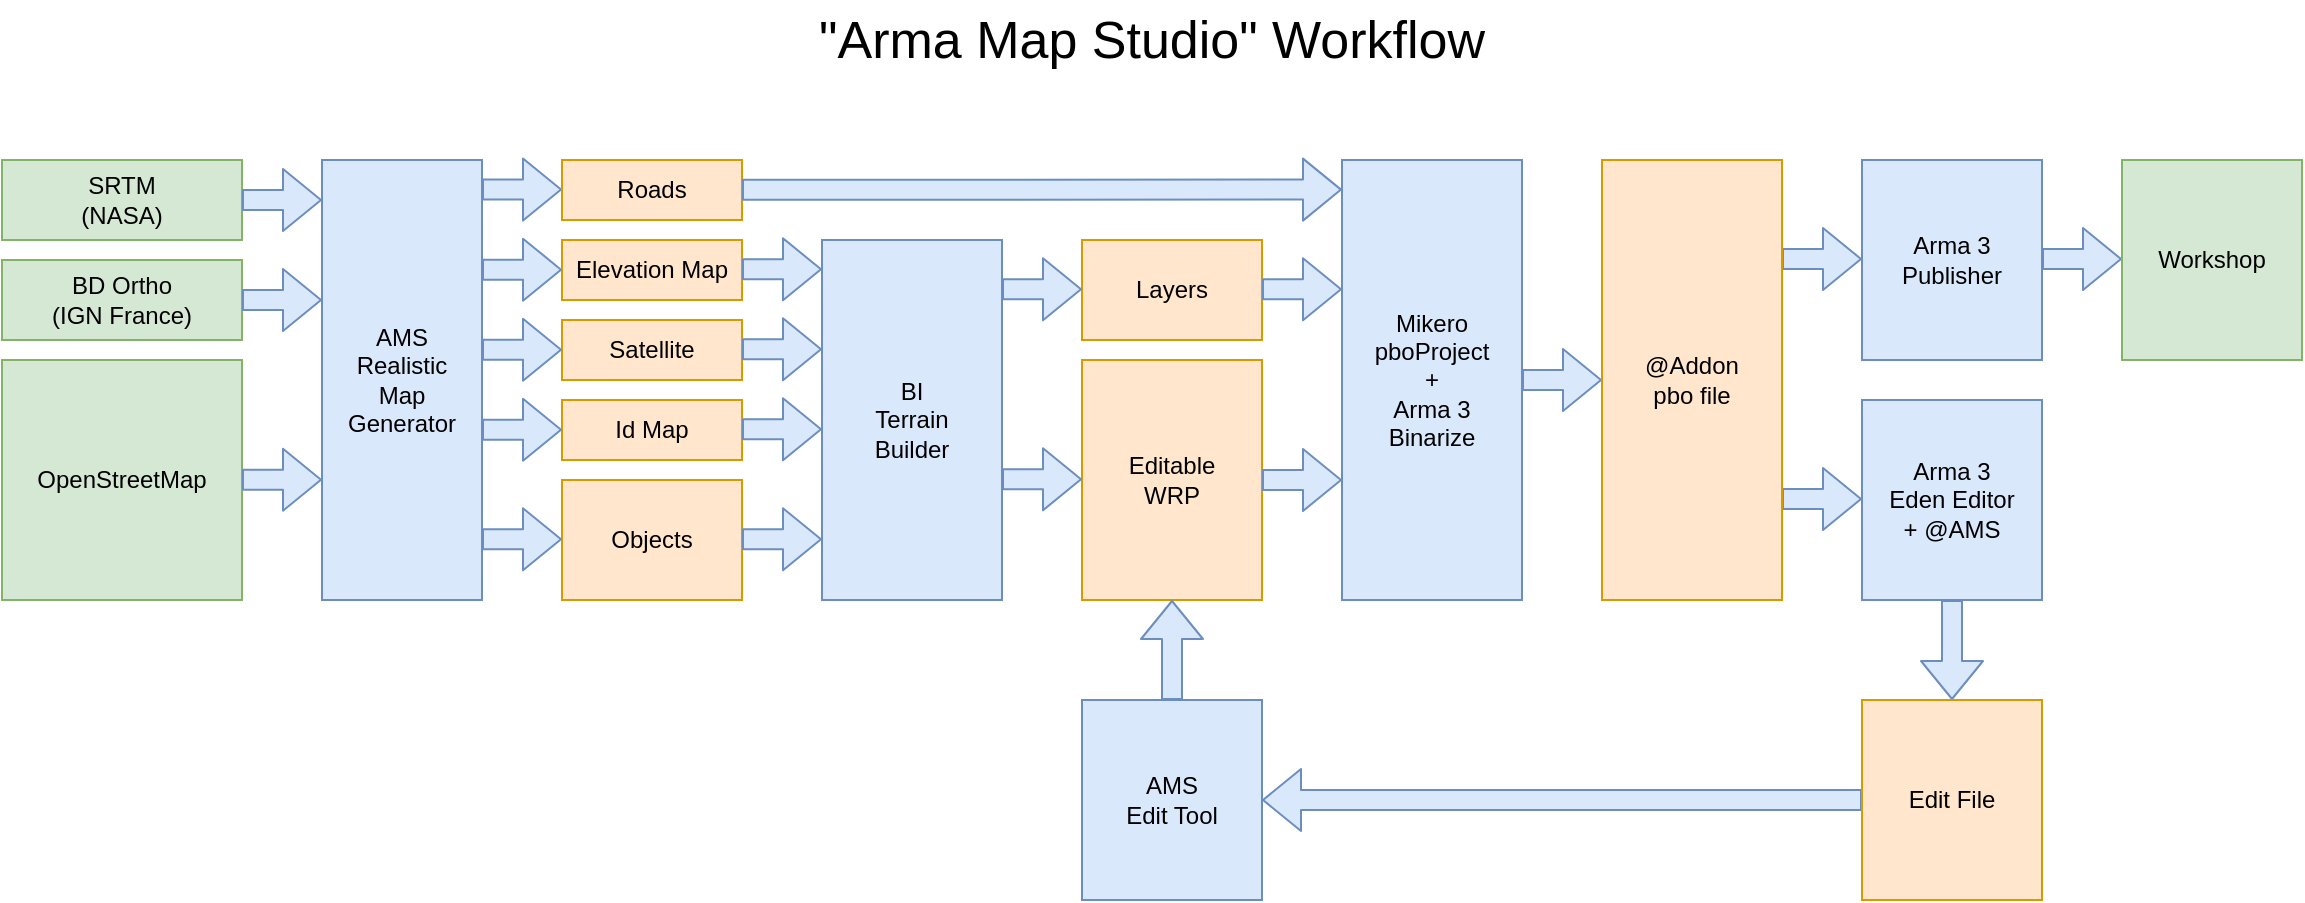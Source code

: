<mxfile version="14.7.2" type="device"><diagram id="nO288AsFsgKHnD5jl0xh" name="Page-1"><mxGraphModel dx="1673" dy="885" grid="1" gridSize="10" guides="1" tooltips="1" connect="1" arrows="1" fold="1" page="1" pageScale="1" pageWidth="1169" pageHeight="827" math="0" shadow="0"><root><mxCell id="0"/><mxCell id="1" parent="0"/><mxCell id="8REs14D1SBMtvnTSnlLk-1" value="OpenStreetMap" style="rounded=0;whiteSpace=wrap;html=1;fillColor=#d5e8d4;strokeColor=#82b366;" vertex="1" parent="1"><mxGeometry x="10" y="220" width="120" height="120" as="geometry"/></mxCell><mxCell id="8REs14D1SBMtvnTSnlLk-2" value="SRTM&lt;br&gt;(NASA)" style="rounded=0;whiteSpace=wrap;html=1;fillColor=#d5e8d4;strokeColor=#82b366;" vertex="1" parent="1"><mxGeometry x="10" y="120" width="120" height="40" as="geometry"/></mxCell><mxCell id="8REs14D1SBMtvnTSnlLk-3" value="&lt;div&gt;BD Ortho&lt;/div&gt;&lt;div&gt;(IGN France)&lt;br&gt;&lt;/div&gt;" style="rounded=0;whiteSpace=wrap;html=1;fillColor=#d5e8d4;strokeColor=#82b366;" vertex="1" parent="1"><mxGeometry x="10" y="170" width="120" height="40" as="geometry"/></mxCell><mxCell id="8REs14D1SBMtvnTSnlLk-4" value="Elevation Map" style="rounded=0;whiteSpace=wrap;html=1;fillColor=#ffe6cc;strokeColor=#d79b00;" vertex="1" parent="1"><mxGeometry x="290" y="160" width="90" height="30" as="geometry"/></mxCell><mxCell id="8REs14D1SBMtvnTSnlLk-6" value="Objects" style="rounded=0;whiteSpace=wrap;html=1;fillColor=#ffe6cc;strokeColor=#d79b00;" vertex="1" parent="1"><mxGeometry x="290" y="280" width="90" height="60" as="geometry"/></mxCell><mxCell id="8REs14D1SBMtvnTSnlLk-8" value="&lt;div&gt;AMS&lt;br&gt;&lt;/div&gt;&lt;div&gt;Realistic&lt;/div&gt;&lt;div&gt;Map&lt;/div&gt;&lt;div&gt;Generator&lt;br&gt;&lt;/div&gt;" style="rounded=0;whiteSpace=wrap;html=1;labelBackgroundColor=none;fillColor=#dae8fc;strokeColor=#6c8ebf;" vertex="1" parent="1"><mxGeometry x="170" y="120" width="80" height="220" as="geometry"/></mxCell><mxCell id="8REs14D1SBMtvnTSnlLk-9" value="Satellite" style="rounded=0;whiteSpace=wrap;html=1;fillColor=#ffe6cc;strokeColor=#d79b00;" vertex="1" parent="1"><mxGeometry x="290" y="200" width="90" height="30" as="geometry"/></mxCell><mxCell id="8REs14D1SBMtvnTSnlLk-10" value="Id Map" style="rounded=0;whiteSpace=wrap;html=1;fillColor=#ffe6cc;strokeColor=#d79b00;" vertex="1" parent="1"><mxGeometry x="290" y="240" width="90" height="30" as="geometry"/></mxCell><mxCell id="8REs14D1SBMtvnTSnlLk-11" value="" style="shape=flexArrow;endArrow=classic;html=1;exitX=1;exitY=0.5;exitDx=0;exitDy=0;fillColor=#dae8fc;strokeColor=#6c8ebf;" edge="1" parent="1" source="8REs14D1SBMtvnTSnlLk-2"><mxGeometry width="50" height="50" relative="1" as="geometry"><mxPoint x="40" y="470" as="sourcePoint"/><mxPoint x="170" y="140" as="targetPoint"/></mxGeometry></mxCell><mxCell id="8REs14D1SBMtvnTSnlLk-12" value="" style="shape=flexArrow;endArrow=classic;html=1;exitX=1;exitY=0.5;exitDx=0;exitDy=0;fillColor=#dae8fc;strokeColor=#6c8ebf;" edge="1" parent="1"><mxGeometry width="50" height="50" relative="1" as="geometry"><mxPoint x="130" y="190" as="sourcePoint"/><mxPoint x="170" y="190" as="targetPoint"/></mxGeometry></mxCell><mxCell id="8REs14D1SBMtvnTSnlLk-13" value="" style="shape=flexArrow;endArrow=classic;html=1;exitX=1;exitY=0.5;exitDx=0;exitDy=0;fillColor=#dae8fc;strokeColor=#6c8ebf;" edge="1" parent="1"><mxGeometry width="50" height="50" relative="1" as="geometry"><mxPoint x="130" y="279.83" as="sourcePoint"/><mxPoint x="170" y="279.83" as="targetPoint"/></mxGeometry></mxCell><mxCell id="8REs14D1SBMtvnTSnlLk-14" value="" style="shape=flexArrow;endArrow=classic;html=1;exitX=1;exitY=0.5;exitDx=0;exitDy=0;fillColor=#dae8fc;strokeColor=#6c8ebf;" edge="1" parent="1"><mxGeometry width="50" height="50" relative="1" as="geometry"><mxPoint x="250" y="174.83" as="sourcePoint"/><mxPoint x="290" y="174.83" as="targetPoint"/></mxGeometry></mxCell><mxCell id="8REs14D1SBMtvnTSnlLk-15" value="" style="shape=flexArrow;endArrow=classic;html=1;exitX=1;exitY=0.5;exitDx=0;exitDy=0;fillColor=#dae8fc;strokeColor=#6c8ebf;" edge="1" parent="1"><mxGeometry width="50" height="50" relative="1" as="geometry"><mxPoint x="250" y="214.83" as="sourcePoint"/><mxPoint x="290" y="214.83" as="targetPoint"/></mxGeometry></mxCell><mxCell id="8REs14D1SBMtvnTSnlLk-16" value="" style="shape=flexArrow;endArrow=classic;html=1;exitX=1;exitY=0.5;exitDx=0;exitDy=0;fillColor=#dae8fc;strokeColor=#6c8ebf;" edge="1" parent="1"><mxGeometry width="50" height="50" relative="1" as="geometry"><mxPoint x="250" y="254.83" as="sourcePoint"/><mxPoint x="290" y="254.83" as="targetPoint"/></mxGeometry></mxCell><mxCell id="8REs14D1SBMtvnTSnlLk-17" value="" style="shape=flexArrow;endArrow=classic;html=1;exitX=1;exitY=0.5;exitDx=0;exitDy=0;fillColor=#dae8fc;strokeColor=#6c8ebf;" edge="1" parent="1"><mxGeometry width="50" height="50" relative="1" as="geometry"><mxPoint x="250" y="134.8" as="sourcePoint"/><mxPoint x="290" y="134.8" as="targetPoint"/></mxGeometry></mxCell><mxCell id="8REs14D1SBMtvnTSnlLk-18" value="BI&lt;br&gt;Terrain &lt;br&gt;Builder" style="rounded=0;whiteSpace=wrap;html=1;labelBackgroundColor=none;fillColor=#dae8fc;strokeColor=#6c8ebf;" vertex="1" parent="1"><mxGeometry x="420" y="160" width="90" height="180" as="geometry"/></mxCell><mxCell id="8REs14D1SBMtvnTSnlLk-19" value="Roads" style="rounded=0;whiteSpace=wrap;html=1;fillColor=#ffe6cc;strokeColor=#d79b00;" vertex="1" parent="1"><mxGeometry x="290" y="120" width="90" height="30" as="geometry"/></mxCell><mxCell id="8REs14D1SBMtvnTSnlLk-22" value="" style="shape=flexArrow;endArrow=classic;html=1;exitX=1;exitY=0.5;exitDx=0;exitDy=0;fillColor=#dae8fc;strokeColor=#6c8ebf;" edge="1" parent="1"><mxGeometry width="50" height="50" relative="1" as="geometry"><mxPoint x="250" y="309.66" as="sourcePoint"/><mxPoint x="290" y="309.66" as="targetPoint"/></mxGeometry></mxCell><mxCell id="8REs14D1SBMtvnTSnlLk-23" value="" style="shape=flexArrow;endArrow=classic;html=1;exitX=1;exitY=0.5;exitDx=0;exitDy=0;fillColor=#dae8fc;strokeColor=#6c8ebf;" edge="1" parent="1"><mxGeometry width="50" height="50" relative="1" as="geometry"><mxPoint x="380" y="174.66" as="sourcePoint"/><mxPoint x="420" y="174.66" as="targetPoint"/></mxGeometry></mxCell><mxCell id="8REs14D1SBMtvnTSnlLk-24" value="" style="shape=flexArrow;endArrow=classic;html=1;exitX=1;exitY=0.5;exitDx=0;exitDy=0;fillColor=#dae8fc;strokeColor=#6c8ebf;" edge="1" parent="1"><mxGeometry width="50" height="50" relative="1" as="geometry"><mxPoint x="380" y="214.66" as="sourcePoint"/><mxPoint x="420" y="214.66" as="targetPoint"/></mxGeometry></mxCell><mxCell id="8REs14D1SBMtvnTSnlLk-25" value="" style="shape=flexArrow;endArrow=classic;html=1;exitX=1;exitY=0.5;exitDx=0;exitDy=0;fillColor=#dae8fc;strokeColor=#6c8ebf;" edge="1" parent="1"><mxGeometry width="50" height="50" relative="1" as="geometry"><mxPoint x="380" y="254.66" as="sourcePoint"/><mxPoint x="420" y="254.66" as="targetPoint"/></mxGeometry></mxCell><mxCell id="8REs14D1SBMtvnTSnlLk-26" value="" style="shape=flexArrow;endArrow=classic;html=1;exitX=1;exitY=0.5;exitDx=0;exitDy=0;fillColor=#dae8fc;strokeColor=#6c8ebf;" edge="1" parent="1"><mxGeometry width="50" height="50" relative="1" as="geometry"><mxPoint x="380" y="309.66" as="sourcePoint"/><mxPoint x="420" y="309.66" as="targetPoint"/></mxGeometry></mxCell><mxCell id="8REs14D1SBMtvnTSnlLk-27" value="&lt;div&gt;Editable&lt;br&gt;&lt;/div&gt;&lt;div&gt;WRP&lt;/div&gt;" style="rounded=0;whiteSpace=wrap;html=1;fillColor=#ffe6cc;strokeColor=#d79b00;" vertex="1" parent="1"><mxGeometry x="550" y="220" width="90" height="120" as="geometry"/></mxCell><mxCell id="8REs14D1SBMtvnTSnlLk-28" value="Layers" style="rounded=0;whiteSpace=wrap;html=1;fillColor=#ffe6cc;strokeColor=#d79b00;" vertex="1" parent="1"><mxGeometry x="550" y="160" width="90" height="50" as="geometry"/></mxCell><mxCell id="8REs14D1SBMtvnTSnlLk-29" value="" style="shape=flexArrow;endArrow=classic;html=1;exitX=1;exitY=0.5;exitDx=0;exitDy=0;fillColor=#dae8fc;strokeColor=#6c8ebf;" edge="1" parent="1"><mxGeometry width="50" height="50" relative="1" as="geometry"><mxPoint x="510" y="279.66" as="sourcePoint"/><mxPoint x="550" y="279.66" as="targetPoint"/></mxGeometry></mxCell><mxCell id="8REs14D1SBMtvnTSnlLk-30" value="" style="shape=flexArrow;endArrow=classic;html=1;exitX=1;exitY=0.5;exitDx=0;exitDy=0;fillColor=#dae8fc;strokeColor=#6c8ebf;" edge="1" parent="1"><mxGeometry width="50" height="50" relative="1" as="geometry"><mxPoint x="510" y="184.66" as="sourcePoint"/><mxPoint x="550" y="184.66" as="targetPoint"/></mxGeometry></mxCell><mxCell id="8REs14D1SBMtvnTSnlLk-31" value="&lt;div&gt;Mikero&lt;/div&gt;&lt;div&gt;pboProject&lt;/div&gt;&lt;div&gt;+&lt;br&gt;&lt;/div&gt;&lt;div&gt;Arma 3 &lt;br&gt;&lt;/div&gt;&lt;div&gt;Binarize&lt;br&gt;&lt;/div&gt;" style="rounded=0;whiteSpace=wrap;html=1;labelBackgroundColor=none;fillColor=#dae8fc;strokeColor=#6c8ebf;" vertex="1" parent="1"><mxGeometry x="680" y="120" width="90" height="220" as="geometry"/></mxCell><mxCell id="8REs14D1SBMtvnTSnlLk-32" value="&lt;div&gt;@Addon&lt;br&gt;&lt;/div&gt;&lt;div&gt;pbo file&lt;br&gt;&lt;/div&gt;" style="rounded=0;whiteSpace=wrap;html=1;fillColor=#ffe6cc;strokeColor=#d79b00;" vertex="1" parent="1"><mxGeometry x="810" y="120" width="90" height="220" as="geometry"/></mxCell><mxCell id="8REs14D1SBMtvnTSnlLk-33" value="" style="shape=flexArrow;endArrow=classic;html=1;exitX=1;exitY=0.5;exitDx=0;exitDy=0;fillColor=#dae8fc;strokeColor=#6c8ebf;" edge="1" parent="1"><mxGeometry width="50" height="50" relative="1" as="geometry"><mxPoint x="640" y="280.0" as="sourcePoint"/><mxPoint x="680" y="280.0" as="targetPoint"/></mxGeometry></mxCell><mxCell id="8REs14D1SBMtvnTSnlLk-34" value="" style="shape=flexArrow;endArrow=classic;html=1;exitX=1;exitY=0.5;exitDx=0;exitDy=0;fillColor=#dae8fc;strokeColor=#6c8ebf;" edge="1" parent="1"><mxGeometry width="50" height="50" relative="1" as="geometry"><mxPoint x="640" y="184.66" as="sourcePoint"/><mxPoint x="680" y="184.66" as="targetPoint"/></mxGeometry></mxCell><mxCell id="8REs14D1SBMtvnTSnlLk-35" value="" style="shape=flexArrow;endArrow=classic;html=1;exitX=1;exitY=0.5;exitDx=0;exitDy=0;entryX=0;entryY=0.93;entryDx=0;entryDy=0;entryPerimeter=0;fillColor=#dae8fc;strokeColor=#6c8ebf;" edge="1" parent="1"><mxGeometry width="50" height="50" relative="1" as="geometry"><mxPoint x="380" y="134.86" as="sourcePoint"/><mxPoint x="680" y="134.8" as="targetPoint"/></mxGeometry></mxCell><mxCell id="8REs14D1SBMtvnTSnlLk-36" value="" style="shape=flexArrow;endArrow=classic;html=1;exitX=1;exitY=0.5;exitDx=0;exitDy=0;fillColor=#dae8fc;strokeColor=#6c8ebf;" edge="1" parent="1"><mxGeometry width="50" height="50" relative="1" as="geometry"><mxPoint x="770" y="230.0" as="sourcePoint"/><mxPoint x="810" y="230.0" as="targetPoint"/></mxGeometry></mxCell><mxCell id="8REs14D1SBMtvnTSnlLk-37" value="&lt;div&gt;Arma 3 &lt;br&gt;&lt;/div&gt;&lt;div&gt;Eden Editor&lt;/div&gt;&lt;div&gt;+ @AMS&lt;br&gt;&lt;/div&gt;" style="rounded=0;whiteSpace=wrap;html=1;labelBackgroundColor=none;fillColor=#dae8fc;strokeColor=#6c8ebf;" vertex="1" parent="1"><mxGeometry x="940" y="240" width="90" height="100" as="geometry"/></mxCell><mxCell id="8REs14D1SBMtvnTSnlLk-38" value="" style="shape=flexArrow;endArrow=classic;html=1;exitX=1;exitY=0.5;exitDx=0;exitDy=0;fillColor=#dae8fc;strokeColor=#6c8ebf;" edge="1" parent="1"><mxGeometry width="50" height="50" relative="1" as="geometry"><mxPoint x="900" y="289.5" as="sourcePoint"/><mxPoint x="940" y="289.5" as="targetPoint"/></mxGeometry></mxCell><mxCell id="8REs14D1SBMtvnTSnlLk-40" value="&lt;div&gt;Arma 3&lt;br&gt;&lt;/div&gt;&lt;div&gt;Publisher&lt;/div&gt;" style="rounded=0;whiteSpace=wrap;html=1;labelBackgroundColor=none;fillColor=#dae8fc;strokeColor=#6c8ebf;" vertex="1" parent="1"><mxGeometry x="940" y="120" width="90" height="100" as="geometry"/></mxCell><mxCell id="8REs14D1SBMtvnTSnlLk-41" value="" style="shape=flexArrow;endArrow=classic;html=1;exitX=1;exitY=0.5;exitDx=0;exitDy=0;fillColor=#dae8fc;strokeColor=#6c8ebf;" edge="1" parent="1"><mxGeometry width="50" height="50" relative="1" as="geometry"><mxPoint x="900" y="169.5" as="sourcePoint"/><mxPoint x="940" y="169.5" as="targetPoint"/></mxGeometry></mxCell><mxCell id="8REs14D1SBMtvnTSnlLk-42" value="Workshop" style="rounded=0;whiteSpace=wrap;html=1;" vertex="1" parent="1"><mxGeometry x="1070" y="120" width="90" height="100" as="geometry"/></mxCell><mxCell id="8REs14D1SBMtvnTSnlLk-44" value="" style="shape=flexArrow;endArrow=classic;html=1;exitX=1;exitY=0.5;exitDx=0;exitDy=0;fillColor=#dae8fc;strokeColor=#6c8ebf;" edge="1" parent="1"><mxGeometry width="50" height="50" relative="1" as="geometry"><mxPoint x="1030" y="169.5" as="sourcePoint"/><mxPoint x="1070" y="169.5" as="targetPoint"/></mxGeometry></mxCell><mxCell id="8REs14D1SBMtvnTSnlLk-45" value="Edit File" style="rounded=0;whiteSpace=wrap;html=1;fillColor=#ffe6cc;strokeColor=#d79b00;" vertex="1" parent="1"><mxGeometry x="940" y="390" width="90" height="100" as="geometry"/></mxCell><mxCell id="8REs14D1SBMtvnTSnlLk-46" value="&lt;div&gt;AMS&lt;/div&gt;Edit Tool" style="rounded=0;whiteSpace=wrap;html=1;labelBackgroundColor=none;fillColor=#dae8fc;strokeColor=#6c8ebf;" vertex="1" parent="1"><mxGeometry x="550" y="390" width="90" height="100" as="geometry"/></mxCell><mxCell id="8REs14D1SBMtvnTSnlLk-47" value="" style="shape=flexArrow;endArrow=classic;html=1;exitX=0;exitY=0.5;exitDx=0;exitDy=0;entryX=1;entryY=0.5;entryDx=0;entryDy=0;fillColor=#dae8fc;strokeColor=#6c8ebf;" edge="1" parent="1" source="8REs14D1SBMtvnTSnlLk-45" target="8REs14D1SBMtvnTSnlLk-46"><mxGeometry width="50" height="50" relative="1" as="geometry"><mxPoint x="700" y="450.0" as="sourcePoint"/><mxPoint x="740" y="450.0" as="targetPoint"/></mxGeometry></mxCell><mxCell id="8REs14D1SBMtvnTSnlLk-49" value="" style="shape=flexArrow;endArrow=classic;html=1;entryX=0.5;entryY=0;entryDx=0;entryDy=0;exitX=0.5;exitY=1;exitDx=0;exitDy=0;fillColor=#dae8fc;strokeColor=#6c8ebf;" edge="1" parent="1" source="8REs14D1SBMtvnTSnlLk-37" target="8REs14D1SBMtvnTSnlLk-45"><mxGeometry width="50" height="50" relative="1" as="geometry"><mxPoint x="760" y="420" as="sourcePoint"/><mxPoint x="810" y="370" as="targetPoint"/></mxGeometry></mxCell><mxCell id="8REs14D1SBMtvnTSnlLk-50" value="" style="shape=flexArrow;endArrow=classic;html=1;entryX=0.5;entryY=1;entryDx=0;entryDy=0;exitX=0.5;exitY=0;exitDx=0;exitDy=0;fillColor=#dae8fc;strokeColor=#6c8ebf;" edge="1" parent="1" source="8REs14D1SBMtvnTSnlLk-46" target="8REs14D1SBMtvnTSnlLk-27"><mxGeometry width="50" height="50" relative="1" as="geometry"><mxPoint x="330" y="470" as="sourcePoint"/><mxPoint x="380" y="420" as="targetPoint"/></mxGeometry></mxCell><mxCell id="8REs14D1SBMtvnTSnlLk-51" value="&quot;Arma Map Studio&quot; Workflow" style="text;html=1;strokeColor=none;fillColor=none;align=center;verticalAlign=middle;whiteSpace=wrap;rounded=0;fontSize=26;" vertex="1" parent="1"><mxGeometry x="10" y="40" width="1150" height="40" as="geometry"/></mxCell><mxCell id="8REs14D1SBMtvnTSnlLk-52" value="Edit File" style="rounded=0;whiteSpace=wrap;html=1;fillColor=#ffe6cc;strokeColor=#d79b00;" vertex="1" parent="1"><mxGeometry x="940" y="390" width="90" height="100" as="geometry"/></mxCell><mxCell id="8REs14D1SBMtvnTSnlLk-53" value="&lt;div&gt;@Addon&lt;br&gt;&lt;/div&gt;&lt;div&gt;pbo file&lt;br&gt;&lt;/div&gt;" style="rounded=0;whiteSpace=wrap;html=1;fillColor=#ffe6cc;strokeColor=#d79b00;" vertex="1" parent="1"><mxGeometry x="810" y="120" width="90" height="220" as="geometry"/></mxCell><mxCell id="8REs14D1SBMtvnTSnlLk-54" value="Workshop" style="rounded=0;whiteSpace=wrap;html=1;fillColor=#d5e8d4;strokeColor=#82b366;" vertex="1" parent="1"><mxGeometry x="1070" y="120" width="90" height="100" as="geometry"/></mxCell><mxCell id="8REs14D1SBMtvnTSnlLk-64" value="" style="shape=image;html=1;verticalAlign=top;verticalLabelPosition=bottom;labelBackgroundColor=#ffffff;imageAspect=0;aspect=fixed;image=https://cdn3.iconfinder.com/data/icons/google-material-design-icons/48/ic_loop_48px-128.png;fontSize=12;" vertex="1" parent="1"><mxGeometry x="760" y="349" width="81" height="81" as="geometry"/></mxCell></root></mxGraphModel></diagram></mxfile>